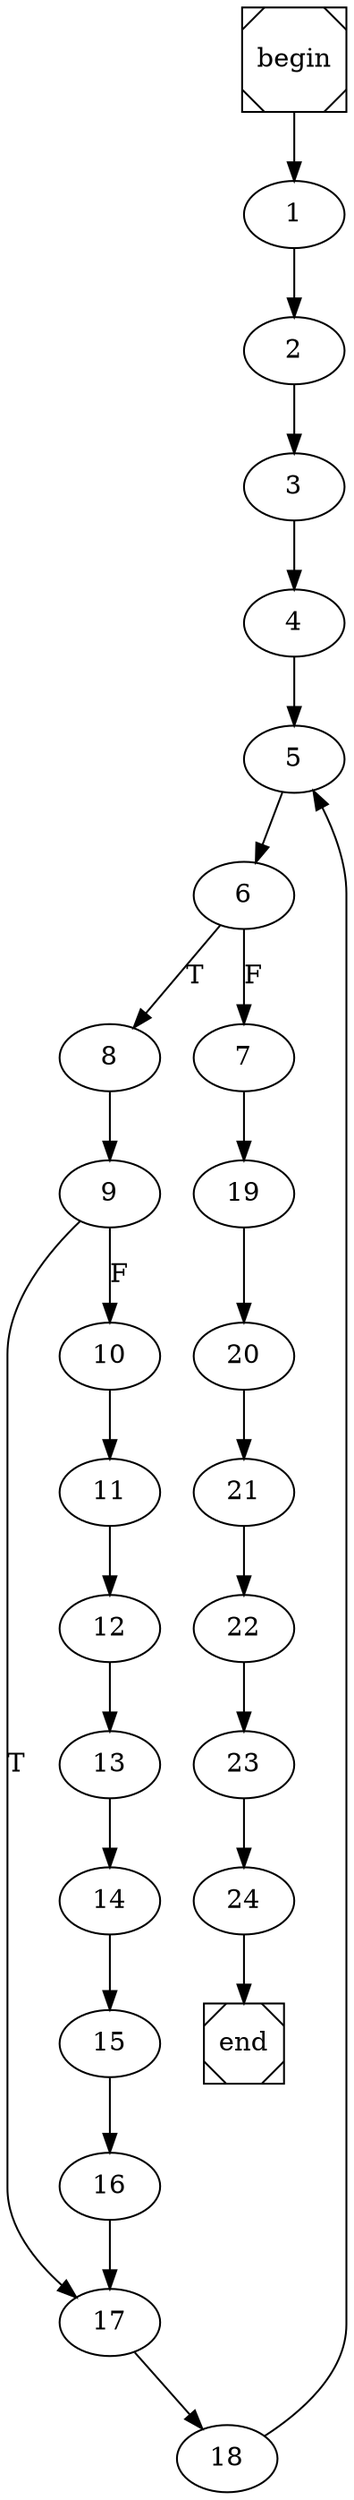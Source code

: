digraph cfg {
	begin [shape=Msquare];
	end [shape=Msquare];
	begin -> 1;	1 -> 2;	2 -> 3;	3 -> 4;	4 -> 5;	5 -> 6;	6 -> 8[label=T];	6 -> 7[label=F];	7 -> 19;	8 -> 9;	9 -> 17[label=T];	9 -> 10[label=F];	10 -> 11;	11 -> 12;	12 -> 13;	13 -> 14;	14 -> 15;	15 -> 16;	16 -> 17;	17 -> 18;	18 -> 5;	19 -> 20;	20 -> 21;	21 -> 22;	22 -> 23;	23 -> 24;	24 -> end;}
